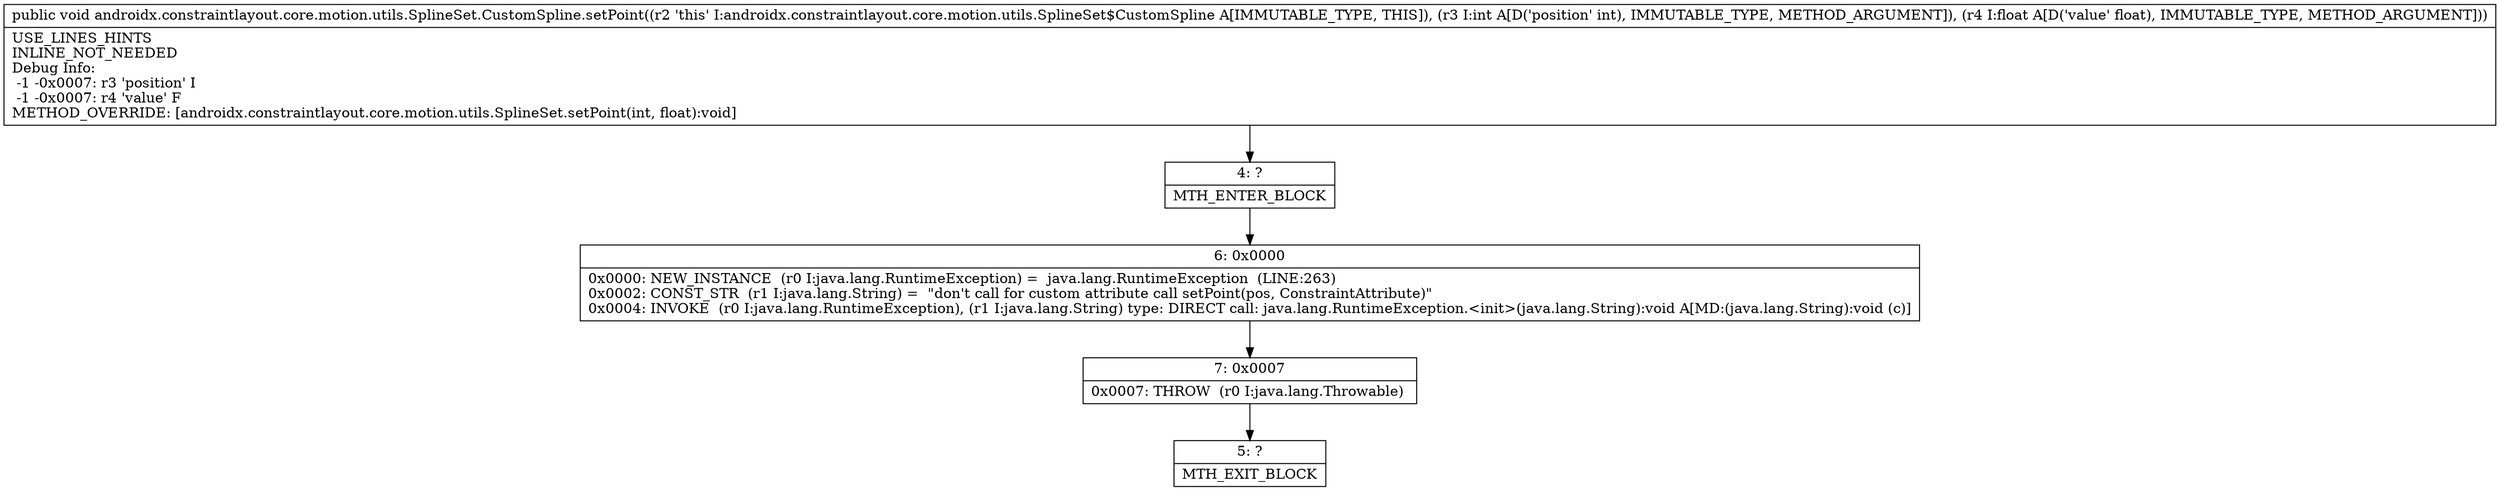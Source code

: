 digraph "CFG forandroidx.constraintlayout.core.motion.utils.SplineSet.CustomSpline.setPoint(IF)V" {
Node_4 [shape=record,label="{4\:\ ?|MTH_ENTER_BLOCK\l}"];
Node_6 [shape=record,label="{6\:\ 0x0000|0x0000: NEW_INSTANCE  (r0 I:java.lang.RuntimeException) =  java.lang.RuntimeException  (LINE:263)\l0x0002: CONST_STR  (r1 I:java.lang.String) =  \"don't call for custom attribute call setPoint(pos, ConstraintAttribute)\" \l0x0004: INVOKE  (r0 I:java.lang.RuntimeException), (r1 I:java.lang.String) type: DIRECT call: java.lang.RuntimeException.\<init\>(java.lang.String):void A[MD:(java.lang.String):void (c)]\l}"];
Node_7 [shape=record,label="{7\:\ 0x0007|0x0007: THROW  (r0 I:java.lang.Throwable) \l}"];
Node_5 [shape=record,label="{5\:\ ?|MTH_EXIT_BLOCK\l}"];
MethodNode[shape=record,label="{public void androidx.constraintlayout.core.motion.utils.SplineSet.CustomSpline.setPoint((r2 'this' I:androidx.constraintlayout.core.motion.utils.SplineSet$CustomSpline A[IMMUTABLE_TYPE, THIS]), (r3 I:int A[D('position' int), IMMUTABLE_TYPE, METHOD_ARGUMENT]), (r4 I:float A[D('value' float), IMMUTABLE_TYPE, METHOD_ARGUMENT]))  | USE_LINES_HINTS\lINLINE_NOT_NEEDED\lDebug Info:\l  \-1 \-0x0007: r3 'position' I\l  \-1 \-0x0007: r4 'value' F\lMETHOD_OVERRIDE: [androidx.constraintlayout.core.motion.utils.SplineSet.setPoint(int, float):void]\l}"];
MethodNode -> Node_4;Node_4 -> Node_6;
Node_6 -> Node_7;
Node_7 -> Node_5;
}

